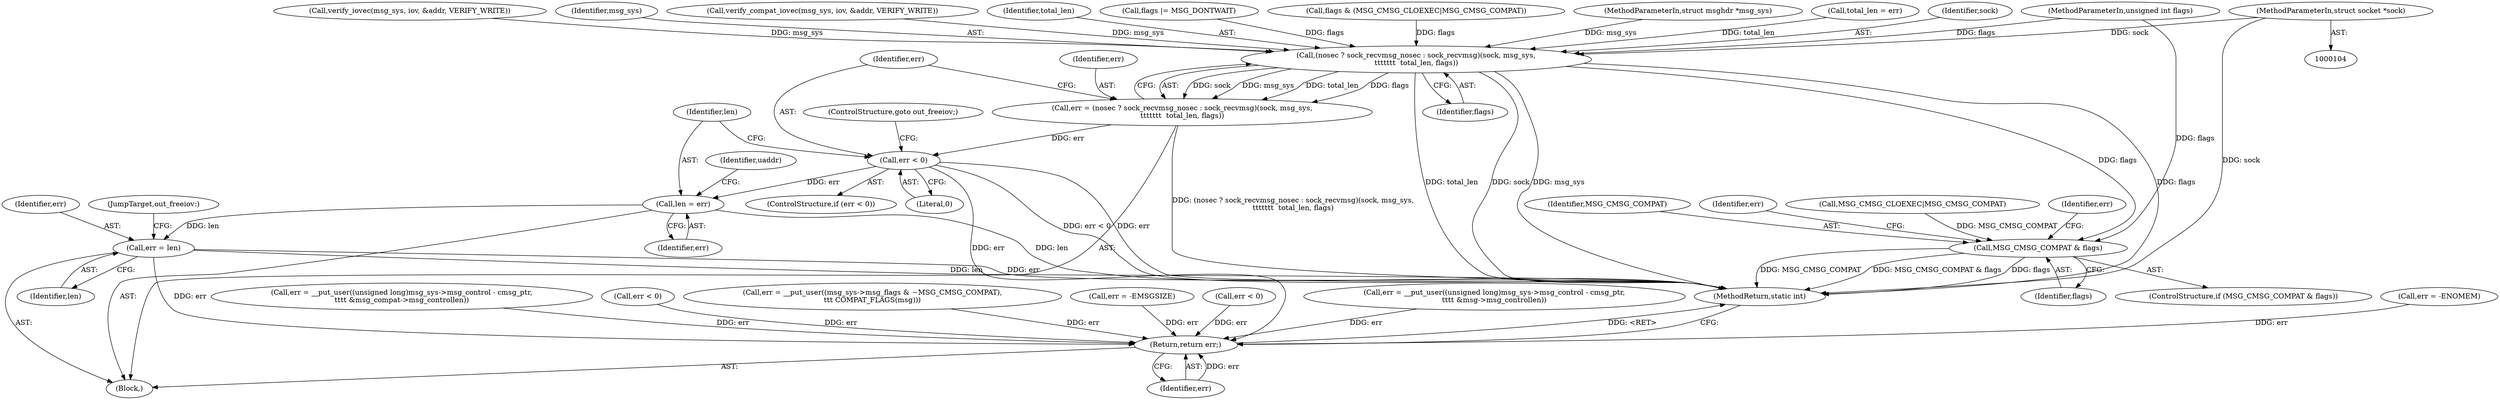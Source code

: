 digraph "0_linux_f3d3342602f8bcbf37d7c46641cb9bca7618eb1c_31@pointer" {
"1000105" [label="(MethodParameterIn,struct socket *sock)"];
"1000262" [label="(Call,(nosec ? sock_recvmsg_nosec : sock_recvmsg)(sock, msg_sys,\n\t\t\t\t\t\t\t  total_len, flags))"];
"1000260" [label="(Call,err = (nosec ? sock_recvmsg_nosec : sock_recvmsg)(sock, msg_sys,\n\t\t\t\t\t\t\t  total_len, flags))"];
"1000268" [label="(Call,err < 0)"];
"1000272" [label="(Call,len = err)"];
"1000344" [label="(Call,err = len)"];
"1000355" [label="(Return,return err;)"];
"1000309" [label="(Call,MSG_CMSG_COMPAT & flags)"];
"1000327" [label="(Call,err = __put_user((unsigned long)msg_sys->msg_control - cmsg_ptr,\n\t\t\t\t &msg->msg_controllen))"];
"1000344" [label="(Call,err = len)"];
"1000272" [label="(Call,len = err)"];
"1000105" [label="(MethodParameterIn,struct socket *sock)"];
"1000268" [label="(Call,err < 0)"];
"1000110" [label="(Block,)"];
"1000108" [label="(MethodParameterIn,unsigned int flags)"];
"1000273" [label="(Identifier,len)"];
"1000265" [label="(Identifier,total_len)"];
"1000261" [label="(Identifier,err)"];
"1000267" [label="(ControlStructure,if (err < 0))"];
"1000170" [label="(Call,err = -ENOMEM)"];
"1000312" [label="(Call,err = __put_user((unsigned long)msg_sys->msg_control - cmsg_ptr,\n\t\t\t\t &msg_compat->msg_controllen))"];
"1000346" [label="(Identifier,len)"];
"1000266" [label="(Identifier,flags)"];
"1000270" [label="(Literal,0)"];
"1000308" [label="(ControlStructure,if (MSG_CMSG_COMPAT & flags))"];
"1000257" [label="(Call,flags |= MSG_DONTWAIT)"];
"1000239" [label="(Call,flags & (MSG_CMSG_CLOEXEC|MSG_CMSG_COMPAT))"];
"1000311" [label="(Identifier,flags)"];
"1000347" [label="(JumpTarget,out_freeiov:)"];
"1000355" [label="(Return,return err;)"];
"1000357" [label="(MethodReturn,static int)"];
"1000356" [label="(Identifier,err)"];
"1000310" [label="(Identifier,MSG_CMSG_COMPAT)"];
"1000260" [label="(Call,err = (nosec ? sock_recvmsg_nosec : sock_recvmsg)(sock, msg_sys,\n\t\t\t\t\t\t\t  total_len, flags))"];
"1000107" [label="(MethodParameterIn,struct msghdr *msg_sys)"];
"1000309" [label="(Call,MSG_CMSG_COMPAT & flags)"];
"1000274" [label="(Identifier,err)"];
"1000262" [label="(Call,(nosec ? sock_recvmsg_nosec : sock_recvmsg)(sock, msg_sys,\n\t\t\t\t\t\t\t  total_len, flags))"];
"1000221" [label="(Call,err < 0)"];
"1000313" [label="(Identifier,err)"];
"1000271" [label="(ControlStructure,goto out_freeiov;)"];
"1000345" [label="(Identifier,err)"];
"1000225" [label="(Call,total_len = err)"];
"1000263" [label="(Identifier,sock)"];
"1000241" [label="(Call,MSG_CMSG_CLOEXEC|MSG_CMSG_COMPAT)"];
"1000214" [label="(Call,verify_iovec(msg_sys, iov, &addr, VERIFY_WRITE))"];
"1000328" [label="(Identifier,err)"];
"1000295" [label="(Call,err = __put_user((msg_sys->msg_flags & ~MSG_CMSG_COMPAT),\n\t\t\t COMPAT_FLAGS(msg)))"];
"1000269" [label="(Identifier,err)"];
"1000264" [label="(Identifier,msg_sys)"];
"1000277" [label="(Identifier,uaddr)"];
"1000159" [label="(Call,err = -EMSGSIZE)"];
"1000291" [label="(Call,err < 0)"];
"1000205" [label="(Call,verify_compat_iovec(msg_sys, iov, &addr, VERIFY_WRITE))"];
"1000105" -> "1000104"  [label="AST: "];
"1000105" -> "1000357"  [label="DDG: sock"];
"1000105" -> "1000262"  [label="DDG: sock"];
"1000262" -> "1000260"  [label="AST: "];
"1000262" -> "1000266"  [label="CFG: "];
"1000263" -> "1000262"  [label="AST: "];
"1000264" -> "1000262"  [label="AST: "];
"1000265" -> "1000262"  [label="AST: "];
"1000266" -> "1000262"  [label="AST: "];
"1000260" -> "1000262"  [label="CFG: "];
"1000262" -> "1000357"  [label="DDG: total_len"];
"1000262" -> "1000357"  [label="DDG: sock"];
"1000262" -> "1000357"  [label="DDG: msg_sys"];
"1000262" -> "1000357"  [label="DDG: flags"];
"1000262" -> "1000260"  [label="DDG: sock"];
"1000262" -> "1000260"  [label="DDG: msg_sys"];
"1000262" -> "1000260"  [label="DDG: total_len"];
"1000262" -> "1000260"  [label="DDG: flags"];
"1000205" -> "1000262"  [label="DDG: msg_sys"];
"1000214" -> "1000262"  [label="DDG: msg_sys"];
"1000107" -> "1000262"  [label="DDG: msg_sys"];
"1000225" -> "1000262"  [label="DDG: total_len"];
"1000239" -> "1000262"  [label="DDG: flags"];
"1000257" -> "1000262"  [label="DDG: flags"];
"1000108" -> "1000262"  [label="DDG: flags"];
"1000262" -> "1000309"  [label="DDG: flags"];
"1000260" -> "1000110"  [label="AST: "];
"1000261" -> "1000260"  [label="AST: "];
"1000269" -> "1000260"  [label="CFG: "];
"1000260" -> "1000357"  [label="DDG: (nosec ? sock_recvmsg_nosec : sock_recvmsg)(sock, msg_sys,\n\t\t\t\t\t\t\t  total_len, flags)"];
"1000260" -> "1000268"  [label="DDG: err"];
"1000268" -> "1000267"  [label="AST: "];
"1000268" -> "1000270"  [label="CFG: "];
"1000269" -> "1000268"  [label="AST: "];
"1000270" -> "1000268"  [label="AST: "];
"1000271" -> "1000268"  [label="CFG: "];
"1000273" -> "1000268"  [label="CFG: "];
"1000268" -> "1000357"  [label="DDG: err"];
"1000268" -> "1000357"  [label="DDG: err < 0"];
"1000268" -> "1000272"  [label="DDG: err"];
"1000268" -> "1000355"  [label="DDG: err"];
"1000272" -> "1000110"  [label="AST: "];
"1000272" -> "1000274"  [label="CFG: "];
"1000273" -> "1000272"  [label="AST: "];
"1000274" -> "1000272"  [label="AST: "];
"1000277" -> "1000272"  [label="CFG: "];
"1000272" -> "1000357"  [label="DDG: len"];
"1000272" -> "1000344"  [label="DDG: len"];
"1000344" -> "1000110"  [label="AST: "];
"1000344" -> "1000346"  [label="CFG: "];
"1000345" -> "1000344"  [label="AST: "];
"1000346" -> "1000344"  [label="AST: "];
"1000347" -> "1000344"  [label="CFG: "];
"1000344" -> "1000357"  [label="DDG: len"];
"1000344" -> "1000357"  [label="DDG: err"];
"1000344" -> "1000355"  [label="DDG: err"];
"1000355" -> "1000110"  [label="AST: "];
"1000355" -> "1000356"  [label="CFG: "];
"1000356" -> "1000355"  [label="AST: "];
"1000357" -> "1000355"  [label="CFG: "];
"1000355" -> "1000357"  [label="DDG: <RET>"];
"1000356" -> "1000355"  [label="DDG: err"];
"1000291" -> "1000355"  [label="DDG: err"];
"1000295" -> "1000355"  [label="DDG: err"];
"1000327" -> "1000355"  [label="DDG: err"];
"1000221" -> "1000355"  [label="DDG: err"];
"1000170" -> "1000355"  [label="DDG: err"];
"1000312" -> "1000355"  [label="DDG: err"];
"1000159" -> "1000355"  [label="DDG: err"];
"1000309" -> "1000308"  [label="AST: "];
"1000309" -> "1000311"  [label="CFG: "];
"1000310" -> "1000309"  [label="AST: "];
"1000311" -> "1000309"  [label="AST: "];
"1000313" -> "1000309"  [label="CFG: "];
"1000328" -> "1000309"  [label="CFG: "];
"1000309" -> "1000357"  [label="DDG: MSG_CMSG_COMPAT"];
"1000309" -> "1000357"  [label="DDG: MSG_CMSG_COMPAT & flags"];
"1000309" -> "1000357"  [label="DDG: flags"];
"1000241" -> "1000309"  [label="DDG: MSG_CMSG_COMPAT"];
"1000108" -> "1000309"  [label="DDG: flags"];
}
